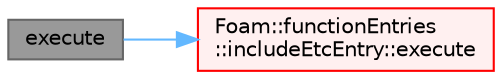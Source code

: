 digraph "execute"
{
 // LATEX_PDF_SIZE
  bgcolor="transparent";
  edge [fontname=Helvetica,fontsize=10,labelfontname=Helvetica,labelfontsize=10];
  node [fontname=Helvetica,fontsize=10,shape=box,height=0.2,width=0.4];
  rankdir="LR";
  Node1 [id="Node000001",label="execute",height=0.2,width=0.4,color="gray40", fillcolor="grey60", style="filled", fontcolor="black",tooltip=" "];
  Node1 -> Node2 [id="edge1_Node000001_Node000002",color="steelblue1",style="solid",tooltip=" "];
  Node2 [id="Node000002",label="Foam::functionEntries\l::includeEtcEntry::execute",height=0.2,width=0.4,color="red", fillcolor="#FFF0F0", style="filled",URL="$classFoam_1_1functionEntries_1_1includeEtcEntry.html#af4d4e527efcece15dce7b0e62b29f7a2",tooltip=" "];
}
